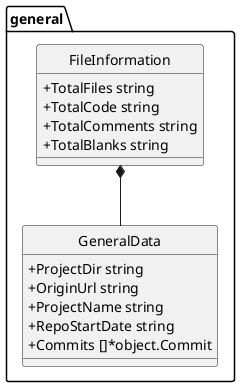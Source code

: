 @startuml
top to bottom direction
skinparam classAttributeIconSize 0
skinparam DefaultFontName Arial
skinparam DefaultFontSize 14
skinparam monochrome true
hide circle

namespace general {
    class FileInformation << (S,Aquamarine) >> {
        + TotalFiles string
        + TotalCode string
        + TotalComments string
        + TotalBlanks string

    }
    class GeneralData << (S,Aquamarine) >> {
        + ProjectDir string
        + OriginUrl string
        + ProjectName string
        + RepoStartDate string
        + Commits []*object.Commit

    }
}
"general.FileInformation" *-- "general.GeneralData"

@enduml